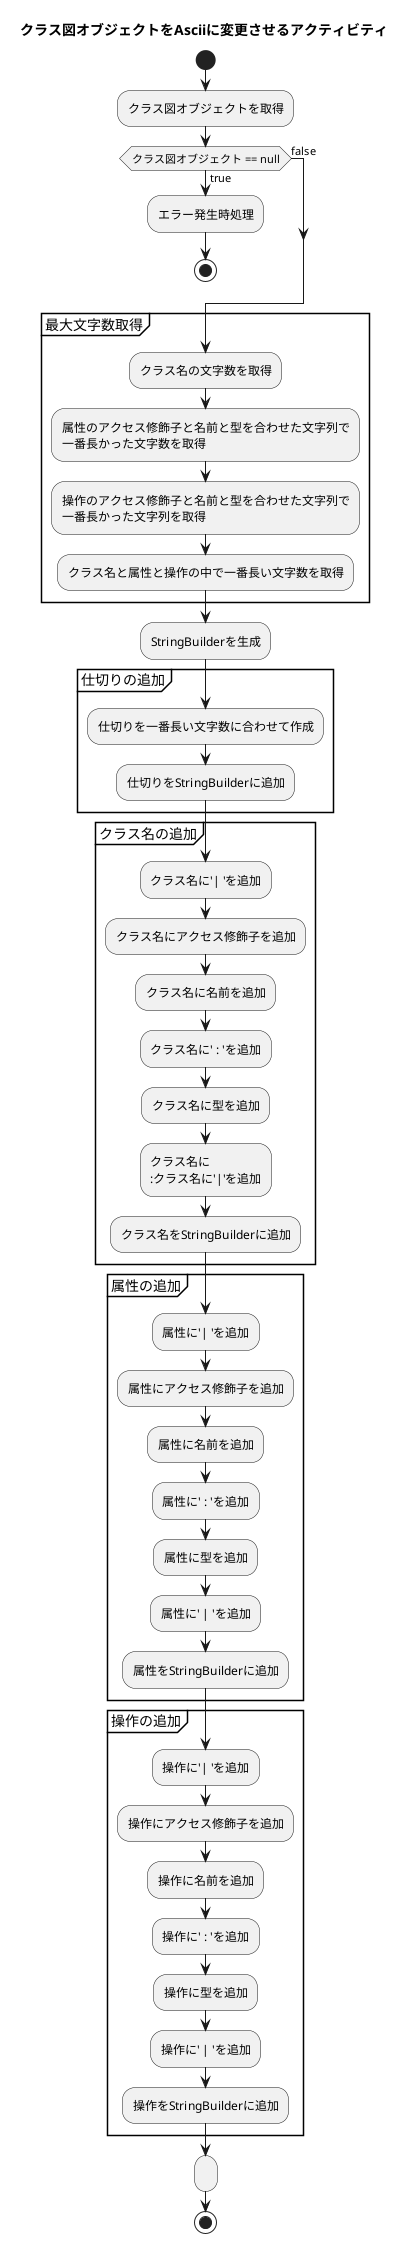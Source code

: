 @startuml AsciiBuilder activity diagram

title クラス図オブジェクトをAsciiに変更させるアクティビティ

start

:クラス図オブジェクトを取得;
if (クラス図オブジェクト == null) then (true)
  :エラー発生時処理;
  stop
else (false)
endif

partition 最大文字数取得 {
  :クラス名の文字数を取得;
  :属性のアクセス修飾子と名前と型を合わせた文字列で\n一番長かった文字数を取得;
  :操作のアクセス修飾子と名前と型を合わせた文字列で\n一番長かった文字列を取得;
  :クラス名と属性と操作の中で一番長い文字数を取得;
}

:StringBuilderを生成;

partition 仕切りの追加 {
  :仕切りを一番長い文字数に合わせて作成;
  :仕切りをStringBuilderに追加;
}

partition クラス名の追加 {
  :クラス名に'| 'を追加;
  :クラス名にアクセス修飾子を追加;
  :クラス名に名前を追加;
  :クラス名に' : 'を追加;
  :クラス名に型を追加;
  :クラス名に
  :クラス名に'|'を追加;
  :クラス名をStringBuilderに追加;
}

partition 属性の追加 {
  :属性に'| 'を追加;
  :属性にアクセス修飾子を追加;
  :属性に名前を追加;
  :属性に' : 'を追加;
  :属性に型を追加;
  :属性に' | 'を追加;
  :属性をStringBuilderに追加;
}

partition 操作の追加 {
  :操作に'| 'を追加;
  :操作にアクセス修飾子を追加;
  :操作に名前を追加;
  :操作に' : 'を追加;
  :操作に型を追加;
  :操作に' | 'を追加;
  :操作をStringBuilderに追加;
}

:;

stop

@enduml